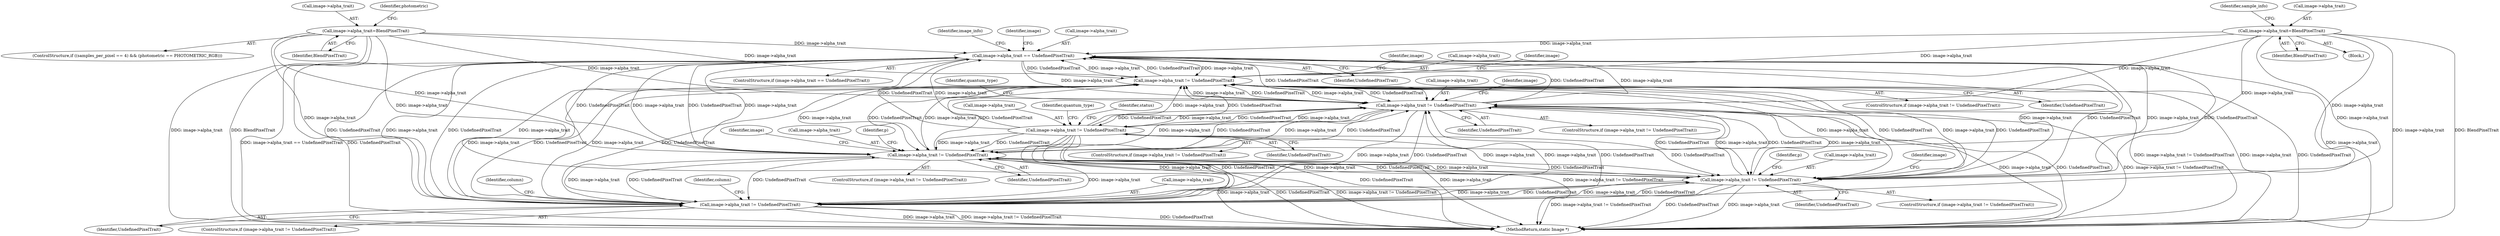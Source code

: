 digraph "0_ImageMagick_6e48aa92ff4e6e95424300ecd52a9ea453c19c60@pointer" {
"1001530" [label="(Call,image->alpha_trait == UndefinedPixelTrait)"];
"1001761" [label="(Call,image->alpha_trait != UndefinedPixelTrait)"];
"1001266" [label="(Call,image->alpha_trait=BlendPixelTrait)"];
"1001973" [label="(Call,image->alpha_trait != UndefinedPixelTrait)"];
"1003270" [label="(Call,image->alpha_trait != UndefinedPixelTrait)"];
"1002663" [label="(Call,image->alpha_trait != UndefinedPixelTrait)"];
"1002941" [label="(Call,image->alpha_trait != UndefinedPixelTrait)"];
"1002015" [label="(Call,image->alpha_trait != UndefinedPixelTrait)"];
"1001282" [label="(Call,image->alpha_trait=BlendPixelTrait)"];
"1001530" [label="(Call,image->alpha_trait == UndefinedPixelTrait)"];
"1003481" [label="(MethodReturn,static Image *)"];
"1003269" [label="(ControlStructure,if (image->alpha_trait != UndefinedPixelTrait))"];
"1003001" [label="(Identifier,column)"];
"1002941" [label="(Call,image->alpha_trait != UndefinedPixelTrait)"];
"1001760" [label="(ControlStructure,if (image->alpha_trait != UndefinedPixelTrait))"];
"1001973" [label="(Call,image->alpha_trait != UndefinedPixelTrait)"];
"1001761" [label="(Call,image->alpha_trait != UndefinedPixelTrait)"];
"1001762" [label="(Call,image->alpha_trait)"];
"1002678" [label="(Identifier,p)"];
"1001770" [label="(Identifier,image)"];
"1001267" [label="(Call,image->alpha_trait)"];
"1001529" [label="(ControlStructure,if (image->alpha_trait == UndefinedPixelTrait))"];
"1002664" [label="(Call,image->alpha_trait)"];
"1003276" [label="(Identifier,image)"];
"1002663" [label="(Call,image->alpha_trait != UndefinedPixelTrait)"];
"1001282" [label="(Call,image->alpha_trait=BlendPixelTrait)"];
"1003271" [label="(Call,image->alpha_trait)"];
"1001266" [label="(Call,image->alpha_trait=BlendPixelTrait)"];
"1001765" [label="(Identifier,UndefinedPixelTrait)"];
"1001270" [label="(Identifier,BlendPixelTrait)"];
"1003285" [label="(Identifier,p)"];
"1001286" [label="(Identifier,BlendPixelTrait)"];
"1001545" [label="(Identifier,image_info)"];
"1001996" [label="(Identifier,image)"];
"1001530" [label="(Call,image->alpha_trait == UndefinedPixelTrait)"];
"1002016" [label="(Call,image->alpha_trait)"];
"1002015" [label="(Call,image->alpha_trait != UndefinedPixelTrait)"];
"1001980" [label="(Identifier,quantum_type)"];
"1002014" [label="(ControlStructure,if (image->alpha_trait != UndefinedPixelTrait))"];
"1001537" [label="(Identifier,image)"];
"1001321" [label="(Identifier,photometric)"];
"1002945" [label="(Identifier,UndefinedPixelTrait)"];
"1001813" [label="(Identifier,image)"];
"1002669" [label="(Identifier,image)"];
"1001977" [label="(Identifier,UndefinedPixelTrait)"];
"1002667" [label="(Identifier,UndefinedPixelTrait)"];
"1003270" [label="(Call,image->alpha_trait != UndefinedPixelTrait)"];
"1002948" [label="(Identifier,column)"];
"1001290" [label="(Identifier,sample_info)"];
"1001258" [label="(ControlStructure,if ((samples_per_pixel == 4) && (photometric == PHOTOMETRIC_RGB)))"];
"1002022" [label="(Identifier,quantum_type)"];
"1002036" [label="(Identifier,status)"];
"1001283" [label="(Call,image->alpha_trait)"];
"1001534" [label="(Identifier,UndefinedPixelTrait)"];
"1002019" [label="(Identifier,UndefinedPixelTrait)"];
"1001531" [label="(Call,image->alpha_trait)"];
"1002662" [label="(ControlStructure,if (image->alpha_trait != UndefinedPixelTrait))"];
"1001974" [label="(Call,image->alpha_trait)"];
"1002942" [label="(Call,image->alpha_trait)"];
"1002940" [label="(ControlStructure,if (image->alpha_trait != UndefinedPixelTrait))"];
"1003274" [label="(Identifier,UndefinedPixelTrait)"];
"1001281" [label="(Block,)"];
"1001972" [label="(ControlStructure,if (image->alpha_trait != UndefinedPixelTrait))"];
"1001530" -> "1001529"  [label="AST: "];
"1001530" -> "1001534"  [label="CFG: "];
"1001531" -> "1001530"  [label="AST: "];
"1001534" -> "1001530"  [label="AST: "];
"1001537" -> "1001530"  [label="CFG: "];
"1001545" -> "1001530"  [label="CFG: "];
"1001530" -> "1003481"  [label="DDG: image->alpha_trait"];
"1001530" -> "1003481"  [label="DDG: image->alpha_trait == UndefinedPixelTrait"];
"1001530" -> "1003481"  [label="DDG: UndefinedPixelTrait"];
"1001761" -> "1001530"  [label="DDG: image->alpha_trait"];
"1001761" -> "1001530"  [label="DDG: UndefinedPixelTrait"];
"1001266" -> "1001530"  [label="DDG: image->alpha_trait"];
"1001973" -> "1001530"  [label="DDG: image->alpha_trait"];
"1001973" -> "1001530"  [label="DDG: UndefinedPixelTrait"];
"1003270" -> "1001530"  [label="DDG: image->alpha_trait"];
"1003270" -> "1001530"  [label="DDG: UndefinedPixelTrait"];
"1002663" -> "1001530"  [label="DDG: image->alpha_trait"];
"1002663" -> "1001530"  [label="DDG: UndefinedPixelTrait"];
"1002941" -> "1001530"  [label="DDG: image->alpha_trait"];
"1002941" -> "1001530"  [label="DDG: UndefinedPixelTrait"];
"1002015" -> "1001530"  [label="DDG: image->alpha_trait"];
"1002015" -> "1001530"  [label="DDG: UndefinedPixelTrait"];
"1001282" -> "1001530"  [label="DDG: image->alpha_trait"];
"1001530" -> "1001761"  [label="DDG: image->alpha_trait"];
"1001530" -> "1001761"  [label="DDG: UndefinedPixelTrait"];
"1001530" -> "1001973"  [label="DDG: image->alpha_trait"];
"1001530" -> "1001973"  [label="DDG: UndefinedPixelTrait"];
"1001530" -> "1002663"  [label="DDG: image->alpha_trait"];
"1001530" -> "1002663"  [label="DDG: UndefinedPixelTrait"];
"1001530" -> "1002941"  [label="DDG: image->alpha_trait"];
"1001530" -> "1002941"  [label="DDG: UndefinedPixelTrait"];
"1001530" -> "1003270"  [label="DDG: image->alpha_trait"];
"1001530" -> "1003270"  [label="DDG: UndefinedPixelTrait"];
"1001761" -> "1001760"  [label="AST: "];
"1001761" -> "1001765"  [label="CFG: "];
"1001762" -> "1001761"  [label="AST: "];
"1001765" -> "1001761"  [label="AST: "];
"1001770" -> "1001761"  [label="CFG: "];
"1001813" -> "1001761"  [label="CFG: "];
"1001761" -> "1003481"  [label="DDG: image->alpha_trait"];
"1001761" -> "1003481"  [label="DDG: UndefinedPixelTrait"];
"1001761" -> "1003481"  [label="DDG: image->alpha_trait != UndefinedPixelTrait"];
"1001266" -> "1001761"  [label="DDG: image->alpha_trait"];
"1001973" -> "1001761"  [label="DDG: image->alpha_trait"];
"1001973" -> "1001761"  [label="DDG: UndefinedPixelTrait"];
"1003270" -> "1001761"  [label="DDG: image->alpha_trait"];
"1003270" -> "1001761"  [label="DDG: UndefinedPixelTrait"];
"1002663" -> "1001761"  [label="DDG: image->alpha_trait"];
"1002663" -> "1001761"  [label="DDG: UndefinedPixelTrait"];
"1002941" -> "1001761"  [label="DDG: image->alpha_trait"];
"1002941" -> "1001761"  [label="DDG: UndefinedPixelTrait"];
"1002015" -> "1001761"  [label="DDG: image->alpha_trait"];
"1002015" -> "1001761"  [label="DDG: UndefinedPixelTrait"];
"1001282" -> "1001761"  [label="DDG: image->alpha_trait"];
"1001761" -> "1001973"  [label="DDG: image->alpha_trait"];
"1001761" -> "1001973"  [label="DDG: UndefinedPixelTrait"];
"1001761" -> "1002663"  [label="DDG: image->alpha_trait"];
"1001761" -> "1002663"  [label="DDG: UndefinedPixelTrait"];
"1001761" -> "1002941"  [label="DDG: image->alpha_trait"];
"1001761" -> "1002941"  [label="DDG: UndefinedPixelTrait"];
"1001761" -> "1003270"  [label="DDG: image->alpha_trait"];
"1001761" -> "1003270"  [label="DDG: UndefinedPixelTrait"];
"1001266" -> "1001258"  [label="AST: "];
"1001266" -> "1001270"  [label="CFG: "];
"1001267" -> "1001266"  [label="AST: "];
"1001270" -> "1001266"  [label="AST: "];
"1001321" -> "1001266"  [label="CFG: "];
"1001266" -> "1003481"  [label="DDG: image->alpha_trait"];
"1001266" -> "1003481"  [label="DDG: BlendPixelTrait"];
"1001266" -> "1001973"  [label="DDG: image->alpha_trait"];
"1001266" -> "1002663"  [label="DDG: image->alpha_trait"];
"1001266" -> "1002941"  [label="DDG: image->alpha_trait"];
"1001266" -> "1003270"  [label="DDG: image->alpha_trait"];
"1001973" -> "1001972"  [label="AST: "];
"1001973" -> "1001977"  [label="CFG: "];
"1001974" -> "1001973"  [label="AST: "];
"1001977" -> "1001973"  [label="AST: "];
"1001980" -> "1001973"  [label="CFG: "];
"1001996" -> "1001973"  [label="CFG: "];
"1001973" -> "1003481"  [label="DDG: image->alpha_trait"];
"1001973" -> "1003481"  [label="DDG: UndefinedPixelTrait"];
"1001973" -> "1003481"  [label="DDG: image->alpha_trait != UndefinedPixelTrait"];
"1003270" -> "1001973"  [label="DDG: image->alpha_trait"];
"1003270" -> "1001973"  [label="DDG: UndefinedPixelTrait"];
"1002663" -> "1001973"  [label="DDG: image->alpha_trait"];
"1002663" -> "1001973"  [label="DDG: UndefinedPixelTrait"];
"1002941" -> "1001973"  [label="DDG: image->alpha_trait"];
"1002941" -> "1001973"  [label="DDG: UndefinedPixelTrait"];
"1002015" -> "1001973"  [label="DDG: image->alpha_trait"];
"1002015" -> "1001973"  [label="DDG: UndefinedPixelTrait"];
"1001282" -> "1001973"  [label="DDG: image->alpha_trait"];
"1001973" -> "1002015"  [label="DDG: image->alpha_trait"];
"1001973" -> "1002015"  [label="DDG: UndefinedPixelTrait"];
"1001973" -> "1002663"  [label="DDG: image->alpha_trait"];
"1001973" -> "1002663"  [label="DDG: UndefinedPixelTrait"];
"1001973" -> "1002941"  [label="DDG: image->alpha_trait"];
"1001973" -> "1002941"  [label="DDG: UndefinedPixelTrait"];
"1001973" -> "1003270"  [label="DDG: image->alpha_trait"];
"1001973" -> "1003270"  [label="DDG: UndefinedPixelTrait"];
"1003270" -> "1003269"  [label="AST: "];
"1003270" -> "1003274"  [label="CFG: "];
"1003271" -> "1003270"  [label="AST: "];
"1003274" -> "1003270"  [label="AST: "];
"1003276" -> "1003270"  [label="CFG: "];
"1003285" -> "1003270"  [label="CFG: "];
"1003270" -> "1003481"  [label="DDG: image->alpha_trait"];
"1003270" -> "1003481"  [label="DDG: UndefinedPixelTrait"];
"1003270" -> "1003481"  [label="DDG: image->alpha_trait != UndefinedPixelTrait"];
"1003270" -> "1002663"  [label="DDG: image->alpha_trait"];
"1003270" -> "1002663"  [label="DDG: UndefinedPixelTrait"];
"1003270" -> "1002941"  [label="DDG: image->alpha_trait"];
"1003270" -> "1002941"  [label="DDG: UndefinedPixelTrait"];
"1002663" -> "1003270"  [label="DDG: image->alpha_trait"];
"1002663" -> "1003270"  [label="DDG: UndefinedPixelTrait"];
"1002941" -> "1003270"  [label="DDG: image->alpha_trait"];
"1002941" -> "1003270"  [label="DDG: UndefinedPixelTrait"];
"1002015" -> "1003270"  [label="DDG: image->alpha_trait"];
"1002015" -> "1003270"  [label="DDG: UndefinedPixelTrait"];
"1001282" -> "1003270"  [label="DDG: image->alpha_trait"];
"1002663" -> "1002662"  [label="AST: "];
"1002663" -> "1002667"  [label="CFG: "];
"1002664" -> "1002663"  [label="AST: "];
"1002667" -> "1002663"  [label="AST: "];
"1002669" -> "1002663"  [label="CFG: "];
"1002678" -> "1002663"  [label="CFG: "];
"1002663" -> "1003481"  [label="DDG: UndefinedPixelTrait"];
"1002663" -> "1003481"  [label="DDG: image->alpha_trait"];
"1002663" -> "1003481"  [label="DDG: image->alpha_trait != UndefinedPixelTrait"];
"1002941" -> "1002663"  [label="DDG: image->alpha_trait"];
"1002941" -> "1002663"  [label="DDG: UndefinedPixelTrait"];
"1002015" -> "1002663"  [label="DDG: image->alpha_trait"];
"1002015" -> "1002663"  [label="DDG: UndefinedPixelTrait"];
"1001282" -> "1002663"  [label="DDG: image->alpha_trait"];
"1002663" -> "1002941"  [label="DDG: image->alpha_trait"];
"1002663" -> "1002941"  [label="DDG: UndefinedPixelTrait"];
"1002941" -> "1002940"  [label="AST: "];
"1002941" -> "1002945"  [label="CFG: "];
"1002942" -> "1002941"  [label="AST: "];
"1002945" -> "1002941"  [label="AST: "];
"1002948" -> "1002941"  [label="CFG: "];
"1003001" -> "1002941"  [label="CFG: "];
"1002941" -> "1003481"  [label="DDG: UndefinedPixelTrait"];
"1002941" -> "1003481"  [label="DDG: image->alpha_trait"];
"1002941" -> "1003481"  [label="DDG: image->alpha_trait != UndefinedPixelTrait"];
"1002015" -> "1002941"  [label="DDG: image->alpha_trait"];
"1002015" -> "1002941"  [label="DDG: UndefinedPixelTrait"];
"1001282" -> "1002941"  [label="DDG: image->alpha_trait"];
"1002015" -> "1002014"  [label="AST: "];
"1002015" -> "1002019"  [label="CFG: "];
"1002016" -> "1002015"  [label="AST: "];
"1002019" -> "1002015"  [label="AST: "];
"1002022" -> "1002015"  [label="CFG: "];
"1002036" -> "1002015"  [label="CFG: "];
"1002015" -> "1003481"  [label="DDG: image->alpha_trait != UndefinedPixelTrait"];
"1002015" -> "1003481"  [label="DDG: UndefinedPixelTrait"];
"1002015" -> "1003481"  [label="DDG: image->alpha_trait"];
"1001282" -> "1001281"  [label="AST: "];
"1001282" -> "1001286"  [label="CFG: "];
"1001283" -> "1001282"  [label="AST: "];
"1001286" -> "1001282"  [label="AST: "];
"1001290" -> "1001282"  [label="CFG: "];
"1001282" -> "1003481"  [label="DDG: image->alpha_trait"];
"1001282" -> "1003481"  [label="DDG: BlendPixelTrait"];
}

